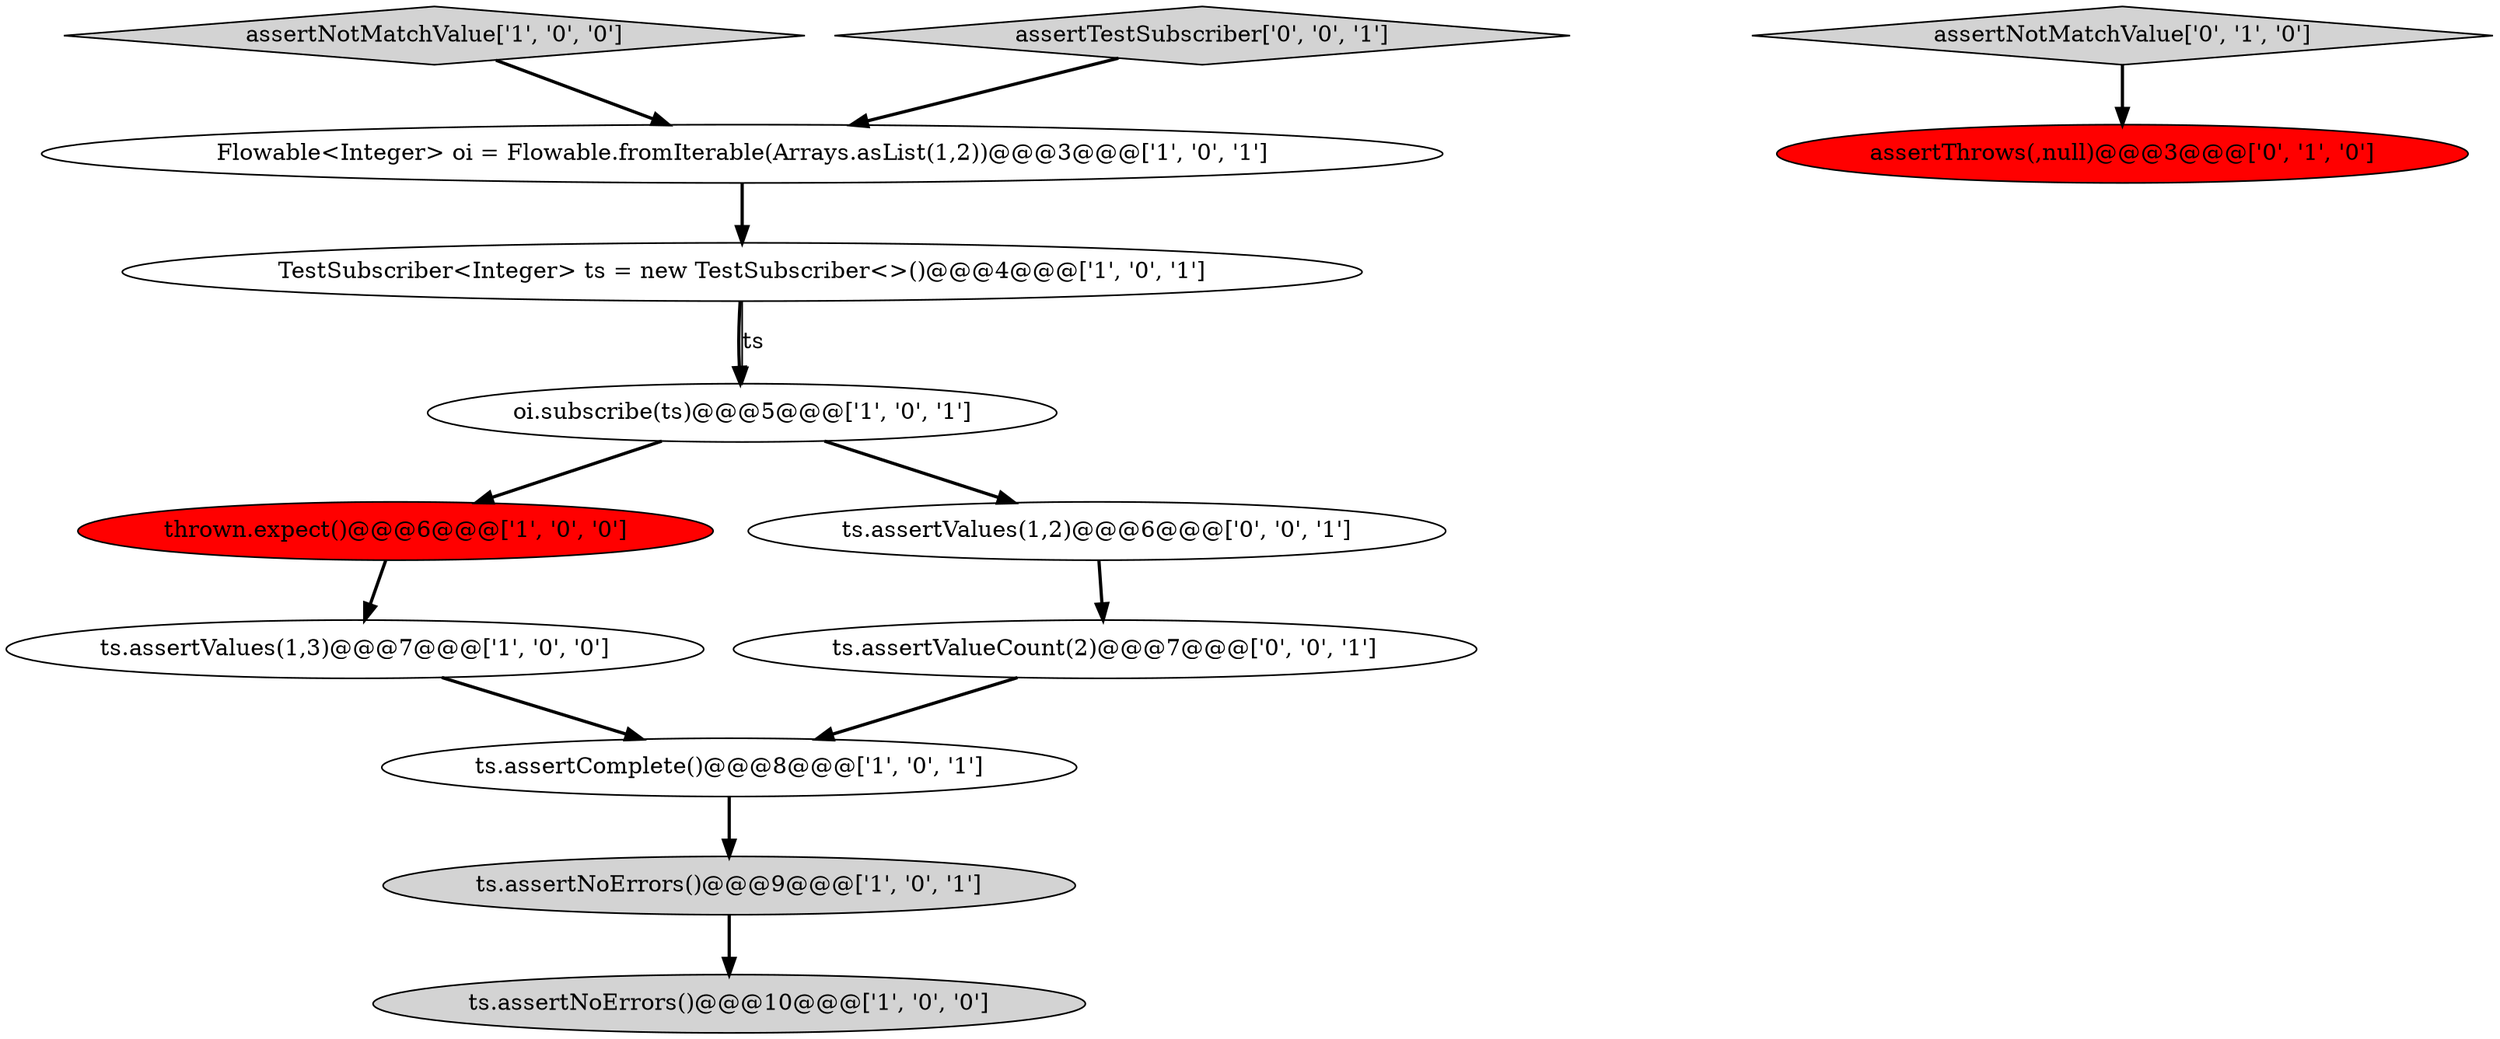 digraph {
7 [style = filled, label = "thrown.expect()@@@6@@@['1', '0', '0']", fillcolor = red, shape = ellipse image = "AAA1AAABBB1BBB"];
4 [style = filled, label = "assertNotMatchValue['1', '0', '0']", fillcolor = lightgray, shape = diamond image = "AAA0AAABBB1BBB"];
11 [style = filled, label = "ts.assertValueCount(2)@@@7@@@['0', '0', '1']", fillcolor = white, shape = ellipse image = "AAA0AAABBB3BBB"];
0 [style = filled, label = "ts.assertNoErrors()@@@10@@@['1', '0', '0']", fillcolor = lightgray, shape = ellipse image = "AAA0AAABBB1BBB"];
5 [style = filled, label = "ts.assertNoErrors()@@@9@@@['1', '0', '1']", fillcolor = lightgray, shape = ellipse image = "AAA0AAABBB1BBB"];
3 [style = filled, label = "TestSubscriber<Integer> ts = new TestSubscriber<>()@@@4@@@['1', '0', '1']", fillcolor = white, shape = ellipse image = "AAA0AAABBB1BBB"];
13 [style = filled, label = "ts.assertValues(1,2)@@@6@@@['0', '0', '1']", fillcolor = white, shape = ellipse image = "AAA0AAABBB3BBB"];
2 [style = filled, label = "Flowable<Integer> oi = Flowable.fromIterable(Arrays.asList(1,2))@@@3@@@['1', '0', '1']", fillcolor = white, shape = ellipse image = "AAA0AAABBB1BBB"];
12 [style = filled, label = "assertTestSubscriber['0', '0', '1']", fillcolor = lightgray, shape = diamond image = "AAA0AAABBB3BBB"];
10 [style = filled, label = "assertThrows(,null)@@@3@@@['0', '1', '0']", fillcolor = red, shape = ellipse image = "AAA1AAABBB2BBB"];
6 [style = filled, label = "oi.subscribe(ts)@@@5@@@['1', '0', '1']", fillcolor = white, shape = ellipse image = "AAA0AAABBB1BBB"];
9 [style = filled, label = "assertNotMatchValue['0', '1', '0']", fillcolor = lightgray, shape = diamond image = "AAA0AAABBB2BBB"];
1 [style = filled, label = "ts.assertValues(1,3)@@@7@@@['1', '0', '0']", fillcolor = white, shape = ellipse image = "AAA0AAABBB1BBB"];
8 [style = filled, label = "ts.assertComplete()@@@8@@@['1', '0', '1']", fillcolor = white, shape = ellipse image = "AAA0AAABBB1BBB"];
11->8 [style = bold, label=""];
3->6 [style = bold, label=""];
12->2 [style = bold, label=""];
3->6 [style = solid, label="ts"];
7->1 [style = bold, label=""];
1->8 [style = bold, label=""];
4->2 [style = bold, label=""];
9->10 [style = bold, label=""];
6->7 [style = bold, label=""];
8->5 [style = bold, label=""];
5->0 [style = bold, label=""];
13->11 [style = bold, label=""];
6->13 [style = bold, label=""];
2->3 [style = bold, label=""];
}
